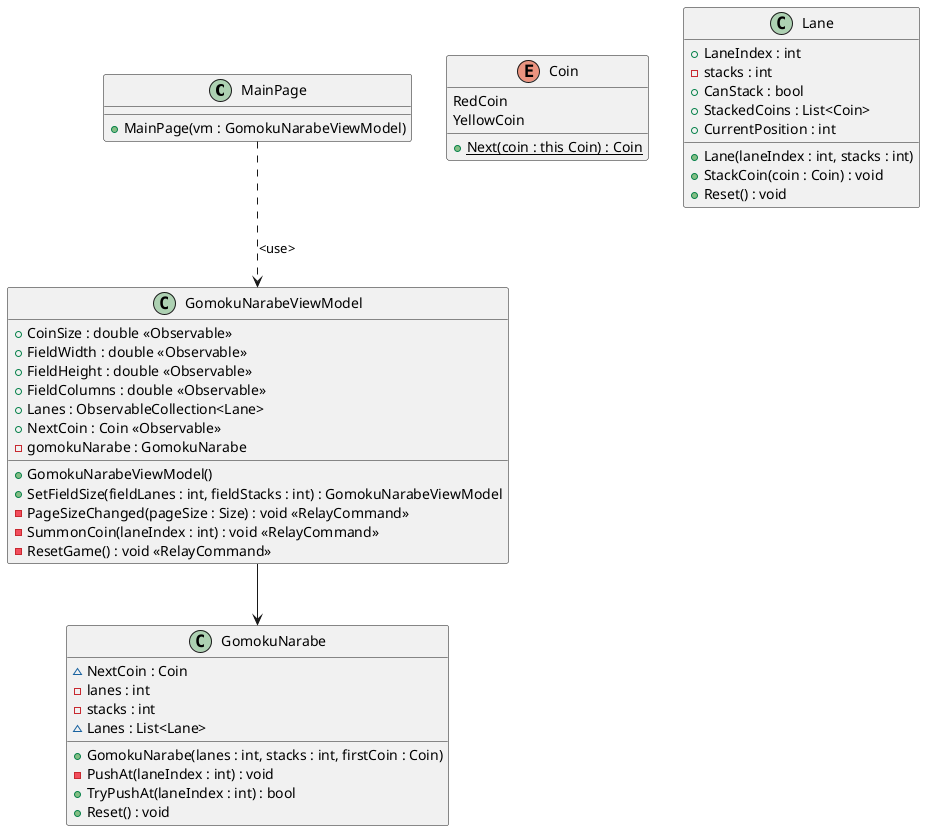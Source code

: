 @startuml GomokuNarabe
class MainPage
{
    + MainPage(vm : GomokuNarabeViewModel)
}

class GomokuNarabeViewModel
{
    + CoinSize : double <<Observable>>
    + FieldWidth : double <<Observable>>
    + FieldHeight : double <<Observable>>
    + FieldColumns : double <<Observable>>
    + Lanes : ObservableCollection<Lane> 
    + NextCoin : Coin <<Observable>>
    - gomokuNarabe : GomokuNarabe 
    + GomokuNarabeViewModel()
    + SetFieldSize(fieldLanes : int, fieldStacks : int) : GomokuNarabeViewModel
    - PageSizeChanged(pageSize : Size) : void <<RelayCommand>>
    - SummonCoin(laneIndex : int) : void <<RelayCommand>>
    - ResetGame() : void <<RelayCommand>>
}

class GomokuNarabe
{
    ~ NextCoin : Coin
    - lanes : int
    - stacks : int
    ~ Lanes : List<Lane>
    + GomokuNarabe(lanes : int, stacks : int, firstCoin : Coin)
    - PushAt(laneIndex : int) : void
    + TryPushAt(laneIndex : int) : bool
    + Reset() : void
}

enum Coin
{
    RedCoin
    YellowCoin
    {static} + Next(coin : this Coin) : Coin
}

class Lane
{
    + LaneIndex : int
    - stacks : int
    + CanStack : bool
    + StackedCoins : List<Coin>
    + CurrentPosition : int
    + Lane(laneIndex : int, stacks : int)
    + StackCoin(coin : Coin) : void
    + Reset() : void
}

' 
MainPage ..> GomokuNarabeViewModel : <use>
GomokuNarabeViewModel --> GomokuNarabe

@enduml

@startuml SequenceDiagram

boundary LaneSelector
control ViewModel


group Initialize
note over ViewModel : InputEnabled = false
Activate CoinPool
Activate GameField
CoinPool -> ViewModel : Initializing (Message)
GameField -> ViewModel : Initializing (Message)
CoinPool -> CoinPool : FillPool
CoinPool --> ViewModel : Initialized (Message)
Deactivate CoinPool
GameField --> ViewModel : Initialized (Message)
Deactivate GameField
note over ViewModel : InputEnabled = true
end

group Coin insertion
LaneSelector -> ViewModel : SummonCoin (ICommand)
note over ViewModel : InputEnabled = false
ViewModel -> CoinPool : PopCoin Request (Message)
Activate CoinPool
CoinPool --> ViewModel : Coin (Image)
Deactivate CoinPool
ViewModel -> GameField : InsertCoin Request (Message)
Activate GameField
GameField --> ViewModel
Deactivate GameField
opt Lane stack is full
ViewModel -> LaneSelector : DisableLane (Message)
end
note over ViewModel : InputEnabled = true
end

group Game reset
GameField -> ViewModel : ResetGame (ICommand)
note over ViewModel : InputEnabled = false
ViewModel -> GameField : ClearField Request (Message)
Activate GameField
ViewModel --> ViewModel : Delay
ViewModel -> CoinPool : FillPool Request (Message)
Activate CoinPool
GameField --> ViewModel
Deactivate GameField
CoinPool --> ViewModel
Deactivate CoinPool
note over ViewModel : InputEnabled = true
end

@enduml

@startuml AppState

hide empty description

state Initial {
    state "InputDisabled" as Initial.InputDisabled
    state "InputEnabled" as Initial.InputEnabled
    [*] -> Initial.InputDisabled
    Initial.InputDisabled --> Initial.InputEnabled : Recieved initialized messages 
    Initial.InputEnabled -> [*]
}

state OnGame {
    state "InputDisabled" as OnGame.InputDisabled
    state "InputEnabled" as OnGame.InputEnabled
    [*] -> OnGame.InputEnabled
    OnGame.InputEnabled --> OnGame.InputDisabled : SummonCoin begin
    OnGame.InputDisabled --> OnGame.InputEnabled : SummonCoin end
}

' state Final {
'     state "InputDisabled" as Final.InputDisabled
'     state "InputEnabled" as Final.InputEnabled
' }

[*] -> Initial : On entry initialization
Initial -> OnGame : Enable gesture recognizer
OnGame --> Final : Disable gesture recognizer
Final --> Initial : Clean game field, \n(Re)Fill coin pool

@enduml